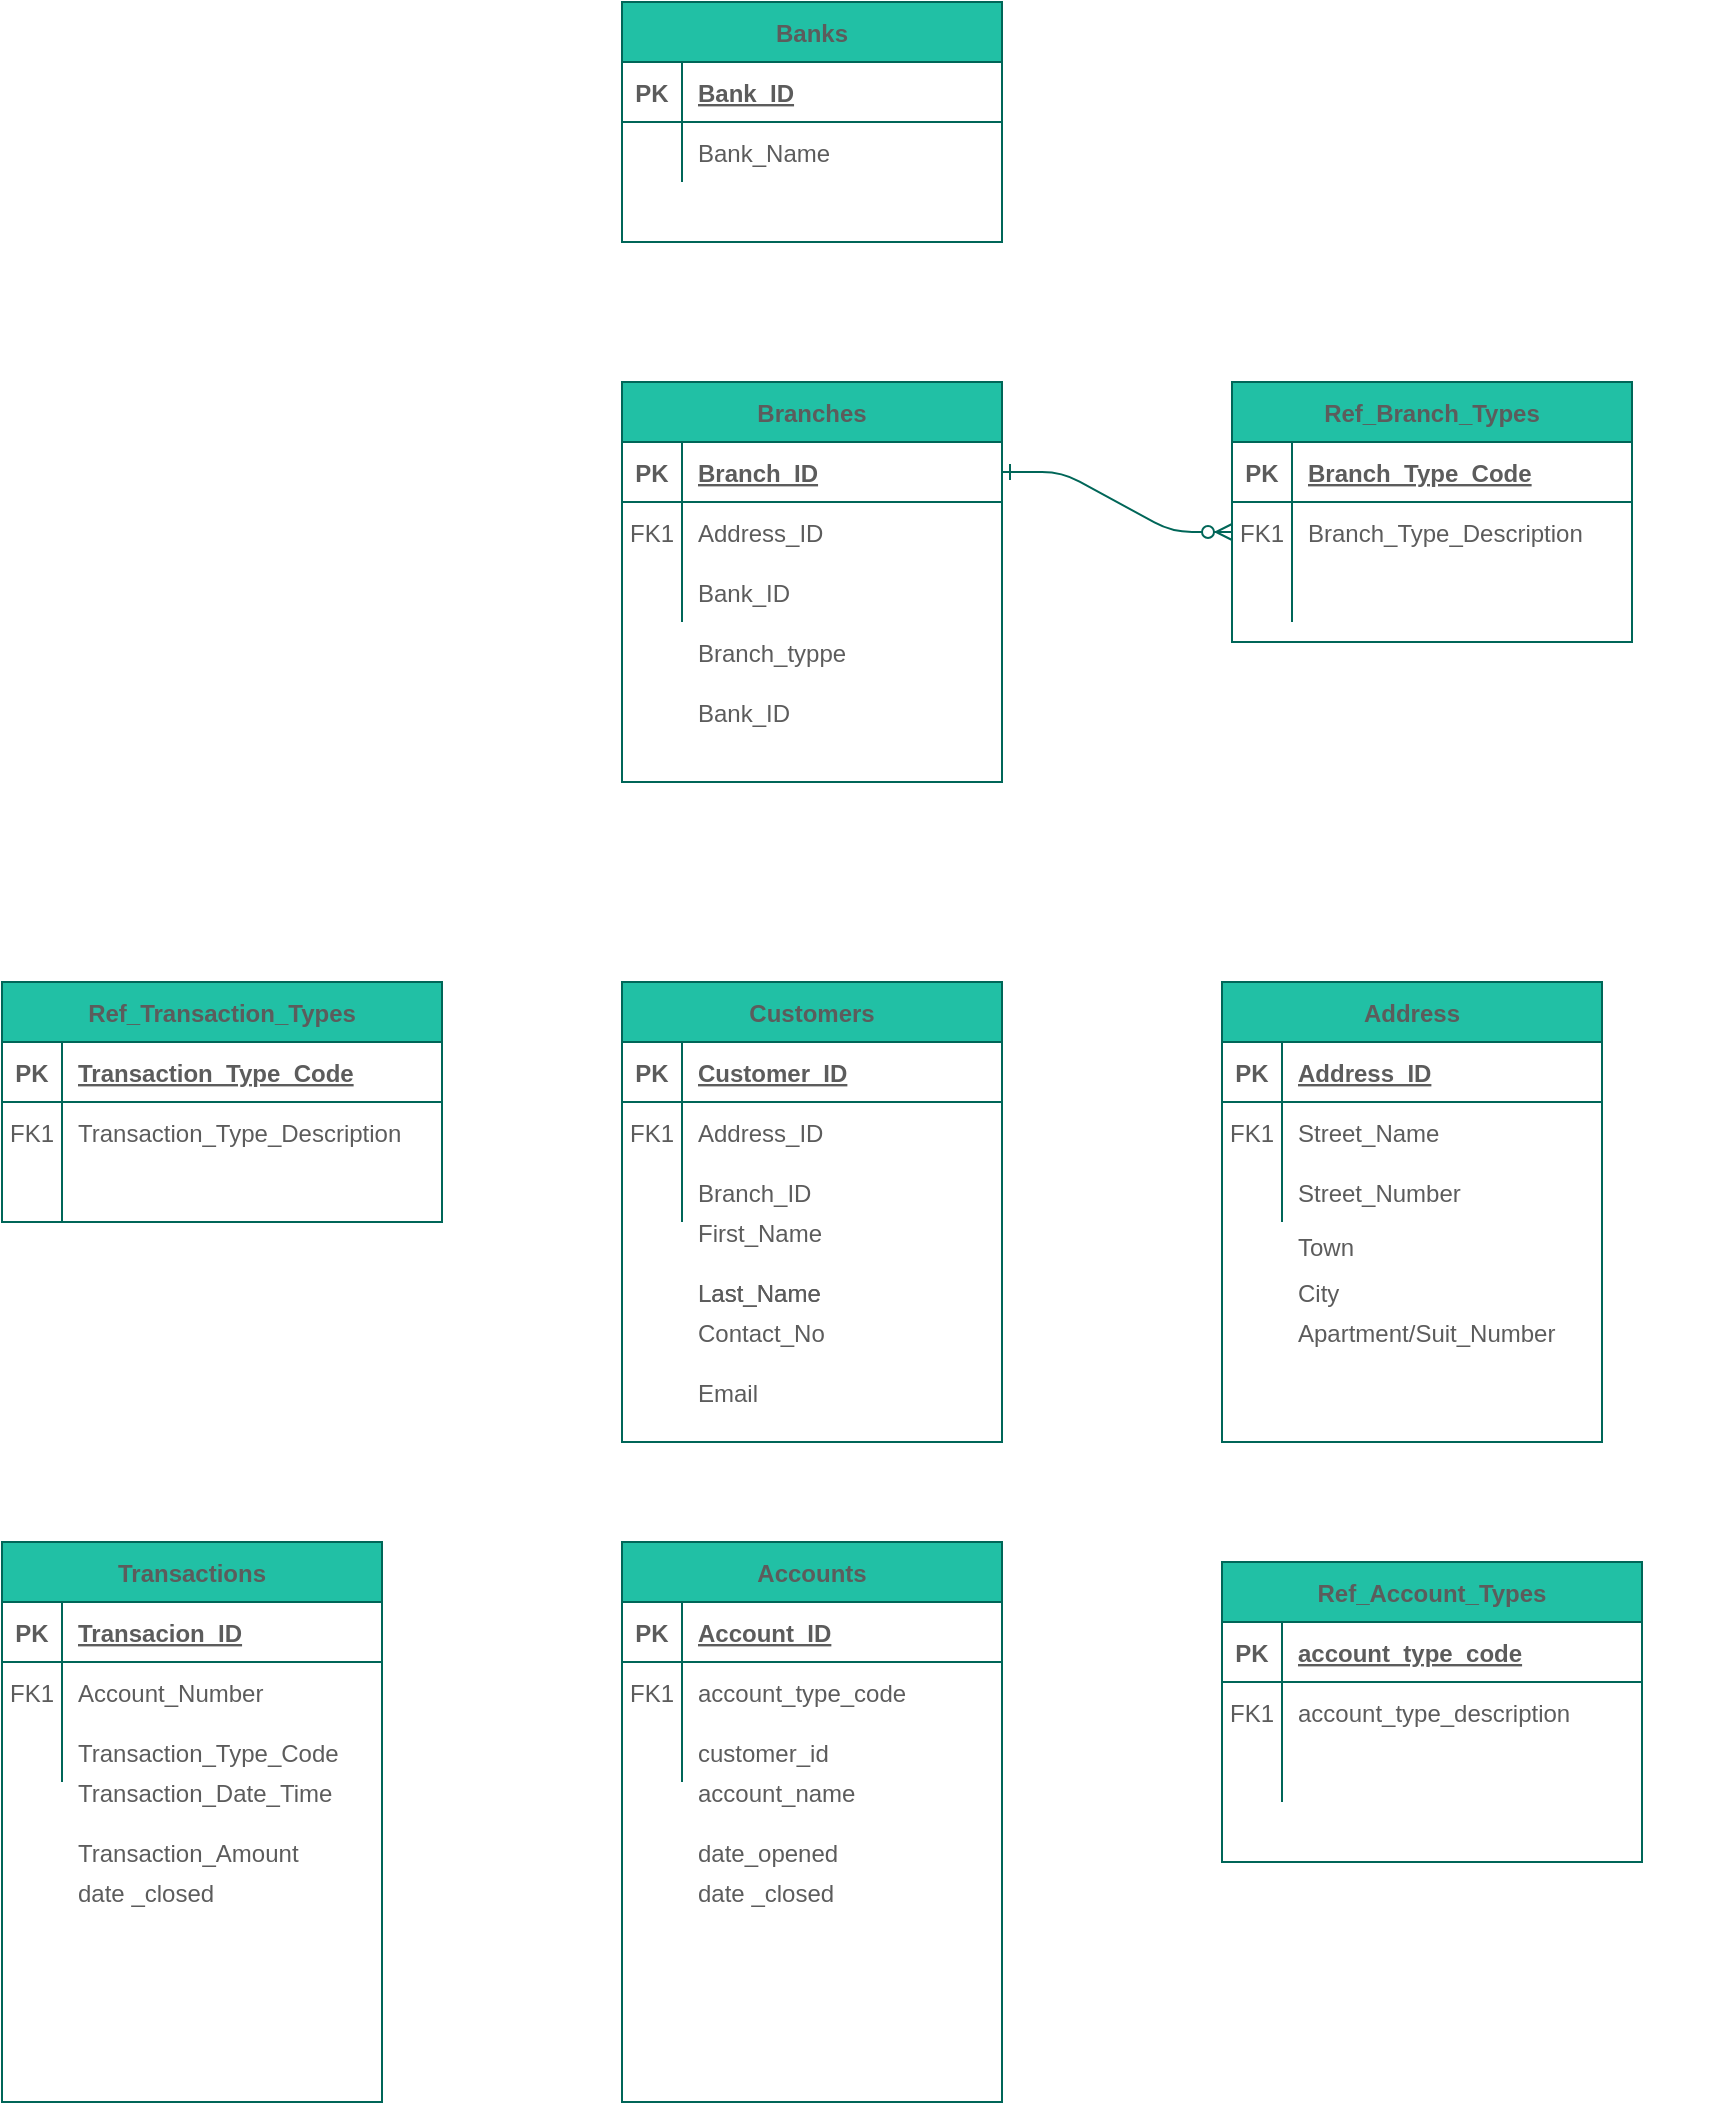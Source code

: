 <mxfile version="14.8.3" type="github">
  <diagram id="R2lEEEUBdFMjLlhIrx00" name="Page-1">
    <mxGraphModel dx="1108" dy="619" grid="1" gridSize="10" guides="1" tooltips="1" connect="1" arrows="1" fold="1" page="1" pageScale="1" pageWidth="850" pageHeight="1100" math="0" shadow="0" extFonts="Permanent Marker^https://fonts.googleapis.com/css?family=Permanent+Marker">
      <root>
        <mxCell id="0" />
        <mxCell id="1" parent="0" />
        <mxCell id="C-vyLk0tnHw3VtMMgP7b-12" value="" style="edgeStyle=entityRelationEdgeStyle;endArrow=ERzeroToMany;startArrow=ERone;endFill=1;startFill=0;strokeColor=#006658;fontColor=#5C5C5C;" parent="1" source="C-vyLk0tnHw3VtMMgP7b-3" target="C-vyLk0tnHw3VtMMgP7b-17" edge="1">
          <mxGeometry width="100" height="100" relative="1" as="geometry">
            <mxPoint x="540" y="140" as="sourcePoint" />
            <mxPoint x="600" y="165" as="targetPoint" />
          </mxGeometry>
        </mxCell>
        <mxCell id="C-vyLk0tnHw3VtMMgP7b-2" value="Branches" style="shape=table;startSize=30;container=1;collapsible=1;childLayout=tableLayout;fixedRows=1;rowLines=0;fontStyle=1;align=center;resizeLast=1;fillColor=#21C0A5;strokeColor=#006658;fontColor=#5C5C5C;" parent="1" vertex="1">
          <mxGeometry x="320" y="210" width="190" height="200" as="geometry" />
        </mxCell>
        <mxCell id="C-vyLk0tnHw3VtMMgP7b-3" value="" style="shape=partialRectangle;collapsible=0;dropTarget=0;pointerEvents=0;fillColor=none;points=[[0,0.5],[1,0.5]];portConstraint=eastwest;top=0;left=0;right=0;bottom=1;strokeColor=#006658;fontColor=#5C5C5C;" parent="C-vyLk0tnHw3VtMMgP7b-2" vertex="1">
          <mxGeometry y="30" width="190" height="30" as="geometry" />
        </mxCell>
        <mxCell id="C-vyLk0tnHw3VtMMgP7b-4" value="PK" style="shape=partialRectangle;overflow=hidden;connectable=0;fillColor=none;top=0;left=0;bottom=0;right=0;fontStyle=1;strokeColor=#006658;fontColor=#5C5C5C;" parent="C-vyLk0tnHw3VtMMgP7b-3" vertex="1">
          <mxGeometry width="30" height="30" as="geometry" />
        </mxCell>
        <mxCell id="C-vyLk0tnHw3VtMMgP7b-5" value="Branch_ID" style="shape=partialRectangle;overflow=hidden;connectable=0;fillColor=none;top=0;left=0;bottom=0;right=0;align=left;spacingLeft=6;fontStyle=5;strokeColor=#006658;fontColor=#5C5C5C;" parent="C-vyLk0tnHw3VtMMgP7b-3" vertex="1">
          <mxGeometry x="30" width="160" height="30" as="geometry" />
        </mxCell>
        <mxCell id="C-vyLk0tnHw3VtMMgP7b-6" value="" style="shape=partialRectangle;collapsible=0;dropTarget=0;pointerEvents=0;fillColor=none;points=[[0,0.5],[1,0.5]];portConstraint=eastwest;top=0;left=0;right=0;bottom=0;strokeColor=#006658;fontColor=#5C5C5C;" parent="C-vyLk0tnHw3VtMMgP7b-2" vertex="1">
          <mxGeometry y="60" width="190" height="30" as="geometry" />
        </mxCell>
        <mxCell id="C-vyLk0tnHw3VtMMgP7b-7" value="FK1" style="shape=partialRectangle;overflow=hidden;connectable=0;fillColor=none;top=0;left=0;bottom=0;right=0;strokeColor=#006658;fontColor=#5C5C5C;" parent="C-vyLk0tnHw3VtMMgP7b-6" vertex="1">
          <mxGeometry width="30" height="30" as="geometry" />
        </mxCell>
        <mxCell id="C-vyLk0tnHw3VtMMgP7b-8" value="Address_ID" style="shape=partialRectangle;overflow=hidden;connectable=0;fillColor=none;top=0;left=0;bottom=0;right=0;align=left;spacingLeft=6;strokeColor=#006658;fontColor=#5C5C5C;" parent="C-vyLk0tnHw3VtMMgP7b-6" vertex="1">
          <mxGeometry x="30" width="160" height="30" as="geometry" />
        </mxCell>
        <mxCell id="C-vyLk0tnHw3VtMMgP7b-9" value="" style="shape=partialRectangle;collapsible=0;dropTarget=0;pointerEvents=0;fillColor=none;points=[[0,0.5],[1,0.5]];portConstraint=eastwest;top=0;left=0;right=0;bottom=0;strokeColor=#006658;fontColor=#5C5C5C;" parent="C-vyLk0tnHw3VtMMgP7b-2" vertex="1">
          <mxGeometry y="90" width="190" height="30" as="geometry" />
        </mxCell>
        <mxCell id="C-vyLk0tnHw3VtMMgP7b-10" value="" style="shape=partialRectangle;overflow=hidden;connectable=0;fillColor=none;top=0;left=0;bottom=0;right=0;strokeColor=#006658;fontColor=#5C5C5C;" parent="C-vyLk0tnHw3VtMMgP7b-9" vertex="1">
          <mxGeometry width="30" height="30" as="geometry" />
        </mxCell>
        <mxCell id="C-vyLk0tnHw3VtMMgP7b-11" value="Bank_ID" style="shape=partialRectangle;overflow=hidden;connectable=0;fillColor=none;top=0;left=0;bottom=0;right=0;align=left;spacingLeft=6;strokeColor=#006658;fontColor=#5C5C5C;" parent="C-vyLk0tnHw3VtMMgP7b-9" vertex="1">
          <mxGeometry x="30" width="160" height="30" as="geometry" />
        </mxCell>
        <mxCell id="C-vyLk0tnHw3VtMMgP7b-13" value="Ref_Branch_Types" style="shape=table;startSize=30;container=1;collapsible=1;childLayout=tableLayout;fixedRows=1;rowLines=0;fontStyle=1;align=center;resizeLast=1;fillColor=#21C0A5;strokeColor=#006658;fontColor=#5C5C5C;" parent="1" vertex="1">
          <mxGeometry x="625" y="210" width="200" height="130" as="geometry">
            <mxRectangle x="450" y="300" width="140" height="30" as="alternateBounds" />
          </mxGeometry>
        </mxCell>
        <mxCell id="C-vyLk0tnHw3VtMMgP7b-14" value="" style="shape=partialRectangle;collapsible=0;dropTarget=0;pointerEvents=0;fillColor=none;points=[[0,0.5],[1,0.5]];portConstraint=eastwest;top=0;left=0;right=0;bottom=1;strokeColor=#006658;fontColor=#5C5C5C;" parent="C-vyLk0tnHw3VtMMgP7b-13" vertex="1">
          <mxGeometry y="30" width="200" height="30" as="geometry" />
        </mxCell>
        <mxCell id="C-vyLk0tnHw3VtMMgP7b-15" value="PK" style="shape=partialRectangle;overflow=hidden;connectable=0;fillColor=none;top=0;left=0;bottom=0;right=0;fontStyle=1;strokeColor=#006658;fontColor=#5C5C5C;" parent="C-vyLk0tnHw3VtMMgP7b-14" vertex="1">
          <mxGeometry width="30" height="30" as="geometry" />
        </mxCell>
        <mxCell id="C-vyLk0tnHw3VtMMgP7b-16" value="Branch_Type_Code" style="shape=partialRectangle;overflow=hidden;connectable=0;fillColor=none;top=0;left=0;bottom=0;right=0;align=left;spacingLeft=6;fontStyle=5;strokeColor=#006658;fontColor=#5C5C5C;" parent="C-vyLk0tnHw3VtMMgP7b-14" vertex="1">
          <mxGeometry x="30" width="170" height="30" as="geometry" />
        </mxCell>
        <mxCell id="C-vyLk0tnHw3VtMMgP7b-17" value="" style="shape=partialRectangle;collapsible=0;dropTarget=0;pointerEvents=0;fillColor=none;points=[[0,0.5],[1,0.5]];portConstraint=eastwest;top=0;left=0;right=0;bottom=0;strokeColor=#006658;fontColor=#5C5C5C;" parent="C-vyLk0tnHw3VtMMgP7b-13" vertex="1">
          <mxGeometry y="60" width="200" height="30" as="geometry" />
        </mxCell>
        <mxCell id="C-vyLk0tnHw3VtMMgP7b-18" value="FK1" style="shape=partialRectangle;overflow=hidden;connectable=0;fillColor=none;top=0;left=0;bottom=0;right=0;strokeColor=#006658;fontColor=#5C5C5C;" parent="C-vyLk0tnHw3VtMMgP7b-17" vertex="1">
          <mxGeometry width="30" height="30" as="geometry" />
        </mxCell>
        <mxCell id="C-vyLk0tnHw3VtMMgP7b-19" value="Branch_Type_Description" style="shape=partialRectangle;overflow=hidden;connectable=0;fillColor=none;top=0;left=0;bottom=0;right=0;align=left;spacingLeft=6;strokeColor=#006658;fontColor=#5C5C5C;" parent="C-vyLk0tnHw3VtMMgP7b-17" vertex="1">
          <mxGeometry x="30" width="170" height="30" as="geometry" />
        </mxCell>
        <mxCell id="C-vyLk0tnHw3VtMMgP7b-20" value="" style="shape=partialRectangle;collapsible=0;dropTarget=0;pointerEvents=0;fillColor=none;points=[[0,0.5],[1,0.5]];portConstraint=eastwest;top=0;left=0;right=0;bottom=0;strokeColor=#006658;fontColor=#5C5C5C;" parent="C-vyLk0tnHw3VtMMgP7b-13" vertex="1">
          <mxGeometry y="90" width="200" height="30" as="geometry" />
        </mxCell>
        <mxCell id="C-vyLk0tnHw3VtMMgP7b-21" value="" style="shape=partialRectangle;overflow=hidden;connectable=0;fillColor=none;top=0;left=0;bottom=0;right=0;strokeColor=#006658;fontColor=#5C5C5C;" parent="C-vyLk0tnHw3VtMMgP7b-20" vertex="1">
          <mxGeometry width="30" height="30" as="geometry" />
        </mxCell>
        <mxCell id="C-vyLk0tnHw3VtMMgP7b-22" value="" style="shape=partialRectangle;overflow=hidden;connectable=0;fillColor=none;top=0;left=0;bottom=0;right=0;align=left;spacingLeft=6;strokeColor=#006658;fontColor=#5C5C5C;" parent="C-vyLk0tnHw3VtMMgP7b-20" vertex="1">
          <mxGeometry x="30" width="170" height="30" as="geometry" />
        </mxCell>
        <mxCell id="C-vyLk0tnHw3VtMMgP7b-23" value="Banks" style="shape=table;startSize=30;container=1;collapsible=1;childLayout=tableLayout;fixedRows=1;rowLines=0;fontStyle=1;align=center;resizeLast=1;fillColor=#21C0A5;strokeColor=#006658;fontColor=#5C5C5C;" parent="1" vertex="1">
          <mxGeometry x="320" y="20" width="190" height="120" as="geometry" />
        </mxCell>
        <mxCell id="C-vyLk0tnHw3VtMMgP7b-24" value="" style="shape=partialRectangle;collapsible=0;dropTarget=0;pointerEvents=0;fillColor=none;points=[[0,0.5],[1,0.5]];portConstraint=eastwest;top=0;left=0;right=0;bottom=1;strokeColor=#006658;fontColor=#5C5C5C;" parent="C-vyLk0tnHw3VtMMgP7b-23" vertex="1">
          <mxGeometry y="30" width="190" height="30" as="geometry" />
        </mxCell>
        <mxCell id="C-vyLk0tnHw3VtMMgP7b-25" value="PK" style="shape=partialRectangle;overflow=hidden;connectable=0;fillColor=none;top=0;left=0;bottom=0;right=0;fontStyle=1;strokeColor=#006658;fontColor=#5C5C5C;" parent="C-vyLk0tnHw3VtMMgP7b-24" vertex="1">
          <mxGeometry width="30" height="30" as="geometry" />
        </mxCell>
        <mxCell id="C-vyLk0tnHw3VtMMgP7b-26" value="Bank_ID" style="shape=partialRectangle;overflow=hidden;connectable=0;fillColor=none;top=0;left=0;bottom=0;right=0;align=left;spacingLeft=6;fontStyle=5;strokeColor=#006658;fontColor=#5C5C5C;" parent="C-vyLk0tnHw3VtMMgP7b-24" vertex="1">
          <mxGeometry x="30" width="160" height="30" as="geometry" />
        </mxCell>
        <mxCell id="C-vyLk0tnHw3VtMMgP7b-27" value="" style="shape=partialRectangle;collapsible=0;dropTarget=0;pointerEvents=0;fillColor=none;points=[[0,0.5],[1,0.5]];portConstraint=eastwest;top=0;left=0;right=0;bottom=0;strokeColor=#006658;fontColor=#5C5C5C;" parent="C-vyLk0tnHw3VtMMgP7b-23" vertex="1">
          <mxGeometry y="60" width="190" height="30" as="geometry" />
        </mxCell>
        <mxCell id="C-vyLk0tnHw3VtMMgP7b-28" value="" style="shape=partialRectangle;overflow=hidden;connectable=0;fillColor=none;top=0;left=0;bottom=0;right=0;strokeColor=#006658;fontColor=#5C5C5C;" parent="C-vyLk0tnHw3VtMMgP7b-27" vertex="1">
          <mxGeometry width="30" height="30" as="geometry" />
        </mxCell>
        <mxCell id="C-vyLk0tnHw3VtMMgP7b-29" value="Bank_Name" style="shape=partialRectangle;overflow=hidden;connectable=0;fillColor=none;top=0;left=0;bottom=0;right=0;align=left;spacingLeft=6;strokeColor=#006658;fontColor=#5C5C5C;" parent="C-vyLk0tnHw3VtMMgP7b-27" vertex="1">
          <mxGeometry x="30" width="160" height="30" as="geometry" />
        </mxCell>
        <mxCell id="_5gXBuXqGcTwK29c_PUP-2" value="Branch_typpe" style="shape=partialRectangle;overflow=hidden;connectable=0;fillColor=none;top=0;left=0;bottom=0;right=0;align=left;spacingLeft=6;strokeColor=#006658;fontColor=#5C5C5C;" vertex="1" parent="1">
          <mxGeometry x="350" y="330" width="220" height="30" as="geometry" />
        </mxCell>
        <mxCell id="_5gXBuXqGcTwK29c_PUP-3" value="Bank_ID" style="shape=partialRectangle;overflow=hidden;connectable=0;fillColor=none;top=0;left=0;bottom=0;right=0;align=left;spacingLeft=6;strokeColor=#006658;fontColor=#5C5C5C;" vertex="1" parent="1">
          <mxGeometry x="350" y="360" width="220" height="30" as="geometry" />
        </mxCell>
        <mxCell id="_5gXBuXqGcTwK29c_PUP-4" value="Customers" style="shape=table;startSize=30;container=1;collapsible=1;childLayout=tableLayout;fixedRows=1;rowLines=0;fontStyle=1;align=center;resizeLast=1;fillColor=#21C0A5;strokeColor=#006658;fontColor=#5C5C5C;" vertex="1" parent="1">
          <mxGeometry x="320" y="510" width="190" height="230" as="geometry" />
        </mxCell>
        <mxCell id="_5gXBuXqGcTwK29c_PUP-5" value="" style="shape=partialRectangle;collapsible=0;dropTarget=0;pointerEvents=0;fillColor=none;points=[[0,0.5],[1,0.5]];portConstraint=eastwest;top=0;left=0;right=0;bottom=1;strokeColor=#006658;fontColor=#5C5C5C;" vertex="1" parent="_5gXBuXqGcTwK29c_PUP-4">
          <mxGeometry y="30" width="190" height="30" as="geometry" />
        </mxCell>
        <mxCell id="_5gXBuXqGcTwK29c_PUP-6" value="PK" style="shape=partialRectangle;overflow=hidden;connectable=0;fillColor=none;top=0;left=0;bottom=0;right=0;fontStyle=1;strokeColor=#006658;fontColor=#5C5C5C;" vertex="1" parent="_5gXBuXqGcTwK29c_PUP-5">
          <mxGeometry width="30" height="30" as="geometry" />
        </mxCell>
        <mxCell id="_5gXBuXqGcTwK29c_PUP-7" value="Customer_ID" style="shape=partialRectangle;overflow=hidden;connectable=0;fillColor=none;top=0;left=0;bottom=0;right=0;align=left;spacingLeft=6;fontStyle=5;strokeColor=#006658;fontColor=#5C5C5C;" vertex="1" parent="_5gXBuXqGcTwK29c_PUP-5">
          <mxGeometry x="30" width="160" height="30" as="geometry" />
        </mxCell>
        <mxCell id="_5gXBuXqGcTwK29c_PUP-8" value="" style="shape=partialRectangle;collapsible=0;dropTarget=0;pointerEvents=0;fillColor=none;points=[[0,0.5],[1,0.5]];portConstraint=eastwest;top=0;left=0;right=0;bottom=0;strokeColor=#006658;fontColor=#5C5C5C;" vertex="1" parent="_5gXBuXqGcTwK29c_PUP-4">
          <mxGeometry y="60" width="190" height="30" as="geometry" />
        </mxCell>
        <mxCell id="_5gXBuXqGcTwK29c_PUP-9" value="FK1" style="shape=partialRectangle;overflow=hidden;connectable=0;fillColor=none;top=0;left=0;bottom=0;right=0;strokeColor=#006658;fontColor=#5C5C5C;" vertex="1" parent="_5gXBuXqGcTwK29c_PUP-8">
          <mxGeometry width="30" height="30" as="geometry" />
        </mxCell>
        <mxCell id="_5gXBuXqGcTwK29c_PUP-10" value="Address_ID" style="shape=partialRectangle;overflow=hidden;connectable=0;fillColor=none;top=0;left=0;bottom=0;right=0;align=left;spacingLeft=6;strokeColor=#006658;fontColor=#5C5C5C;" vertex="1" parent="_5gXBuXqGcTwK29c_PUP-8">
          <mxGeometry x="30" width="160" height="30" as="geometry" />
        </mxCell>
        <mxCell id="_5gXBuXqGcTwK29c_PUP-11" value="" style="shape=partialRectangle;collapsible=0;dropTarget=0;pointerEvents=0;fillColor=none;points=[[0,0.5],[1,0.5]];portConstraint=eastwest;top=0;left=0;right=0;bottom=0;strokeColor=#006658;fontColor=#5C5C5C;" vertex="1" parent="_5gXBuXqGcTwK29c_PUP-4">
          <mxGeometry y="90" width="190" height="30" as="geometry" />
        </mxCell>
        <mxCell id="_5gXBuXqGcTwK29c_PUP-12" value="" style="shape=partialRectangle;overflow=hidden;connectable=0;fillColor=none;top=0;left=0;bottom=0;right=0;strokeColor=#006658;fontColor=#5C5C5C;" vertex="1" parent="_5gXBuXqGcTwK29c_PUP-11">
          <mxGeometry width="30" height="30" as="geometry" />
        </mxCell>
        <mxCell id="_5gXBuXqGcTwK29c_PUP-13" value="Branch_ID" style="shape=partialRectangle;overflow=hidden;connectable=0;fillColor=none;top=0;left=0;bottom=0;right=0;align=left;spacingLeft=6;strokeColor=#006658;fontColor=#5C5C5C;" vertex="1" parent="_5gXBuXqGcTwK29c_PUP-11">
          <mxGeometry x="30" width="160" height="30" as="geometry" />
        </mxCell>
        <mxCell id="_5gXBuXqGcTwK29c_PUP-24" value="First_Name" style="shape=partialRectangle;overflow=hidden;connectable=0;fillColor=none;top=0;left=0;bottom=0;right=0;align=left;spacingLeft=6;strokeColor=#006658;fontColor=#5C5C5C;" vertex="1" parent="1">
          <mxGeometry x="350" y="620" width="220" height="30" as="geometry" />
        </mxCell>
        <mxCell id="_5gXBuXqGcTwK29c_PUP-25" value="Last_Name" style="shape=partialRectangle;overflow=hidden;connectable=0;fillColor=none;top=0;left=0;bottom=0;right=0;align=left;spacingLeft=6;strokeColor=#006658;fontColor=#5C5C5C;" vertex="1" parent="1">
          <mxGeometry x="350" y="650" width="220" height="30" as="geometry" />
        </mxCell>
        <mxCell id="_5gXBuXqGcTwK29c_PUP-26" value="Last_Name" style="shape=partialRectangle;overflow=hidden;connectable=0;fillColor=none;top=0;left=0;bottom=0;right=0;align=left;spacingLeft=6;strokeColor=#006658;fontColor=#5C5C5C;" vertex="1" parent="1">
          <mxGeometry x="350" y="650" width="220" height="30" as="geometry" />
        </mxCell>
        <mxCell id="_5gXBuXqGcTwK29c_PUP-27" value="Contact_No" style="shape=partialRectangle;overflow=hidden;connectable=0;fillColor=none;top=0;left=0;bottom=0;right=0;align=left;spacingLeft=6;strokeColor=#006658;fontColor=#5C5C5C;" vertex="1" parent="1">
          <mxGeometry x="350" y="670" width="220" height="30" as="geometry" />
        </mxCell>
        <mxCell id="_5gXBuXqGcTwK29c_PUP-28" value="Email" style="shape=partialRectangle;overflow=hidden;connectable=0;fillColor=none;top=0;left=0;bottom=0;right=0;align=left;spacingLeft=6;strokeColor=#006658;fontColor=#5C5C5C;" vertex="1" parent="1">
          <mxGeometry x="350" y="700" width="220" height="30" as="geometry" />
        </mxCell>
        <mxCell id="_5gXBuXqGcTwK29c_PUP-30" value="Accounts" style="shape=table;startSize=30;container=1;collapsible=1;childLayout=tableLayout;fixedRows=1;rowLines=0;fontStyle=1;align=center;resizeLast=1;fillColor=#21C0A5;strokeColor=#006658;fontColor=#5C5C5C;" vertex="1" parent="1">
          <mxGeometry x="320" y="790" width="190" height="280" as="geometry" />
        </mxCell>
        <mxCell id="_5gXBuXqGcTwK29c_PUP-31" value="" style="shape=partialRectangle;collapsible=0;dropTarget=0;pointerEvents=0;fillColor=none;points=[[0,0.5],[1,0.5]];portConstraint=eastwest;top=0;left=0;right=0;bottom=1;strokeColor=#006658;fontColor=#5C5C5C;" vertex="1" parent="_5gXBuXqGcTwK29c_PUP-30">
          <mxGeometry y="30" width="190" height="30" as="geometry" />
        </mxCell>
        <mxCell id="_5gXBuXqGcTwK29c_PUP-32" value="PK" style="shape=partialRectangle;overflow=hidden;connectable=0;fillColor=none;top=0;left=0;bottom=0;right=0;fontStyle=1;strokeColor=#006658;fontColor=#5C5C5C;" vertex="1" parent="_5gXBuXqGcTwK29c_PUP-31">
          <mxGeometry width="30" height="30" as="geometry" />
        </mxCell>
        <mxCell id="_5gXBuXqGcTwK29c_PUP-33" value="Account_ID" style="shape=partialRectangle;overflow=hidden;connectable=0;fillColor=none;top=0;left=0;bottom=0;right=0;align=left;spacingLeft=6;fontStyle=5;strokeColor=#006658;fontColor=#5C5C5C;" vertex="1" parent="_5gXBuXqGcTwK29c_PUP-31">
          <mxGeometry x="30" width="160" height="30" as="geometry" />
        </mxCell>
        <mxCell id="_5gXBuXqGcTwK29c_PUP-34" value="" style="shape=partialRectangle;collapsible=0;dropTarget=0;pointerEvents=0;fillColor=none;points=[[0,0.5],[1,0.5]];portConstraint=eastwest;top=0;left=0;right=0;bottom=0;strokeColor=#006658;fontColor=#5C5C5C;" vertex="1" parent="_5gXBuXqGcTwK29c_PUP-30">
          <mxGeometry y="60" width="190" height="30" as="geometry" />
        </mxCell>
        <mxCell id="_5gXBuXqGcTwK29c_PUP-35" value="FK1" style="shape=partialRectangle;overflow=hidden;connectable=0;fillColor=none;top=0;left=0;bottom=0;right=0;strokeColor=#006658;fontColor=#5C5C5C;" vertex="1" parent="_5gXBuXqGcTwK29c_PUP-34">
          <mxGeometry width="30" height="30" as="geometry" />
        </mxCell>
        <mxCell id="_5gXBuXqGcTwK29c_PUP-36" value="account_type_code" style="shape=partialRectangle;overflow=hidden;connectable=0;fillColor=none;top=0;left=0;bottom=0;right=0;align=left;spacingLeft=6;strokeColor=#006658;fontColor=#5C5C5C;" vertex="1" parent="_5gXBuXqGcTwK29c_PUP-34">
          <mxGeometry x="30" width="160" height="30" as="geometry" />
        </mxCell>
        <mxCell id="_5gXBuXqGcTwK29c_PUP-37" value="" style="shape=partialRectangle;collapsible=0;dropTarget=0;pointerEvents=0;fillColor=none;points=[[0,0.5],[1,0.5]];portConstraint=eastwest;top=0;left=0;right=0;bottom=0;strokeColor=#006658;fontColor=#5C5C5C;" vertex="1" parent="_5gXBuXqGcTwK29c_PUP-30">
          <mxGeometry y="90" width="190" height="30" as="geometry" />
        </mxCell>
        <mxCell id="_5gXBuXqGcTwK29c_PUP-38" value="" style="shape=partialRectangle;overflow=hidden;connectable=0;fillColor=none;top=0;left=0;bottom=0;right=0;strokeColor=#006658;fontColor=#5C5C5C;" vertex="1" parent="_5gXBuXqGcTwK29c_PUP-37">
          <mxGeometry width="30" height="30" as="geometry" />
        </mxCell>
        <mxCell id="_5gXBuXqGcTwK29c_PUP-39" value="customer_id" style="shape=partialRectangle;overflow=hidden;connectable=0;fillColor=none;top=0;left=0;bottom=0;right=0;align=left;spacingLeft=6;strokeColor=#006658;fontColor=#5C5C5C;" vertex="1" parent="_5gXBuXqGcTwK29c_PUP-37">
          <mxGeometry x="30" width="160" height="30" as="geometry" />
        </mxCell>
        <mxCell id="_5gXBuXqGcTwK29c_PUP-40" value="account_name" style="shape=partialRectangle;overflow=hidden;connectable=0;fillColor=none;top=0;left=0;bottom=0;right=0;align=left;spacingLeft=6;strokeColor=#006658;fontColor=#5C5C5C;" vertex="1" parent="1">
          <mxGeometry x="350" y="900" width="220" height="30" as="geometry" />
        </mxCell>
        <mxCell id="_5gXBuXqGcTwK29c_PUP-41" value="date_opened" style="shape=partialRectangle;overflow=hidden;connectable=0;fillColor=none;top=0;left=0;bottom=0;right=0;align=left;spacingLeft=6;strokeColor=#006658;fontColor=#5C5C5C;" vertex="1" parent="1">
          <mxGeometry x="350" y="930" width="220" height="30" as="geometry" />
        </mxCell>
        <mxCell id="_5gXBuXqGcTwK29c_PUP-43" value="date _closed" style="shape=partialRectangle;overflow=hidden;connectable=0;fillColor=none;top=0;left=0;bottom=0;right=0;align=left;spacingLeft=6;strokeColor=#006658;fontColor=#5C5C5C;" vertex="1" parent="1">
          <mxGeometry x="350" y="950" width="220" height="30" as="geometry" />
        </mxCell>
        <mxCell id="_5gXBuXqGcTwK29c_PUP-46" value="Ref_Account_Types" style="shape=table;startSize=30;container=1;collapsible=1;childLayout=tableLayout;fixedRows=1;rowLines=0;fontStyle=1;align=center;resizeLast=1;fillColor=#21C0A5;strokeColor=#006658;fontColor=#5C5C5C;" vertex="1" parent="1">
          <mxGeometry x="620" y="800" width="210" height="150" as="geometry" />
        </mxCell>
        <mxCell id="_5gXBuXqGcTwK29c_PUP-47" value="" style="shape=partialRectangle;collapsible=0;dropTarget=0;pointerEvents=0;fillColor=none;points=[[0,0.5],[1,0.5]];portConstraint=eastwest;top=0;left=0;right=0;bottom=1;strokeColor=#006658;fontColor=#5C5C5C;" vertex="1" parent="_5gXBuXqGcTwK29c_PUP-46">
          <mxGeometry y="30" width="210" height="30" as="geometry" />
        </mxCell>
        <mxCell id="_5gXBuXqGcTwK29c_PUP-48" value="PK" style="shape=partialRectangle;overflow=hidden;connectable=0;fillColor=none;top=0;left=0;bottom=0;right=0;fontStyle=1;strokeColor=#006658;fontColor=#5C5C5C;" vertex="1" parent="_5gXBuXqGcTwK29c_PUP-47">
          <mxGeometry width="30" height="30" as="geometry" />
        </mxCell>
        <mxCell id="_5gXBuXqGcTwK29c_PUP-49" value="account_type_code" style="shape=partialRectangle;overflow=hidden;connectable=0;fillColor=none;top=0;left=0;bottom=0;right=0;align=left;spacingLeft=6;fontStyle=5;strokeColor=#006658;fontColor=#5C5C5C;" vertex="1" parent="_5gXBuXqGcTwK29c_PUP-47">
          <mxGeometry x="30" width="180" height="30" as="geometry" />
        </mxCell>
        <mxCell id="_5gXBuXqGcTwK29c_PUP-50" value="" style="shape=partialRectangle;collapsible=0;dropTarget=0;pointerEvents=0;fillColor=none;points=[[0,0.5],[1,0.5]];portConstraint=eastwest;top=0;left=0;right=0;bottom=0;strokeColor=#006658;fontColor=#5C5C5C;" vertex="1" parent="_5gXBuXqGcTwK29c_PUP-46">
          <mxGeometry y="60" width="210" height="30" as="geometry" />
        </mxCell>
        <mxCell id="_5gXBuXqGcTwK29c_PUP-51" value="FK1" style="shape=partialRectangle;overflow=hidden;connectable=0;fillColor=none;top=0;left=0;bottom=0;right=0;strokeColor=#006658;fontColor=#5C5C5C;" vertex="1" parent="_5gXBuXqGcTwK29c_PUP-50">
          <mxGeometry width="30" height="30" as="geometry" />
        </mxCell>
        <mxCell id="_5gXBuXqGcTwK29c_PUP-52" value="account_type_description" style="shape=partialRectangle;overflow=hidden;connectable=0;fillColor=none;top=0;left=0;bottom=0;right=0;align=left;spacingLeft=6;strokeColor=#006658;fontColor=#5C5C5C;" vertex="1" parent="_5gXBuXqGcTwK29c_PUP-50">
          <mxGeometry x="30" width="180" height="30" as="geometry" />
        </mxCell>
        <mxCell id="_5gXBuXqGcTwK29c_PUP-53" value="" style="shape=partialRectangle;collapsible=0;dropTarget=0;pointerEvents=0;fillColor=none;points=[[0,0.5],[1,0.5]];portConstraint=eastwest;top=0;left=0;right=0;bottom=0;strokeColor=#006658;fontColor=#5C5C5C;" vertex="1" parent="_5gXBuXqGcTwK29c_PUP-46">
          <mxGeometry y="90" width="210" height="30" as="geometry" />
        </mxCell>
        <mxCell id="_5gXBuXqGcTwK29c_PUP-54" value="" style="shape=partialRectangle;overflow=hidden;connectable=0;fillColor=none;top=0;left=0;bottom=0;right=0;strokeColor=#006658;fontColor=#5C5C5C;" vertex="1" parent="_5gXBuXqGcTwK29c_PUP-53">
          <mxGeometry width="30" height="30" as="geometry" />
        </mxCell>
        <mxCell id="_5gXBuXqGcTwK29c_PUP-55" value="" style="shape=partialRectangle;overflow=hidden;connectable=0;fillColor=none;top=0;left=0;bottom=0;right=0;align=left;spacingLeft=6;strokeColor=#006658;fontColor=#5C5C5C;" vertex="1" parent="_5gXBuXqGcTwK29c_PUP-53">
          <mxGeometry x="30" width="180" height="30" as="geometry" />
        </mxCell>
        <mxCell id="_5gXBuXqGcTwK29c_PUP-60" value="Transactions" style="shape=table;startSize=30;container=1;collapsible=1;childLayout=tableLayout;fixedRows=1;rowLines=0;fontStyle=1;align=center;resizeLast=1;fillColor=#21C0A5;strokeColor=#006658;fontColor=#5C5C5C;" vertex="1" parent="1">
          <mxGeometry x="10" y="790" width="190" height="280" as="geometry" />
        </mxCell>
        <mxCell id="_5gXBuXqGcTwK29c_PUP-61" value="" style="shape=partialRectangle;collapsible=0;dropTarget=0;pointerEvents=0;fillColor=none;points=[[0,0.5],[1,0.5]];portConstraint=eastwest;top=0;left=0;right=0;bottom=1;strokeColor=#006658;fontColor=#5C5C5C;" vertex="1" parent="_5gXBuXqGcTwK29c_PUP-60">
          <mxGeometry y="30" width="190" height="30" as="geometry" />
        </mxCell>
        <mxCell id="_5gXBuXqGcTwK29c_PUP-62" value="PK" style="shape=partialRectangle;overflow=hidden;connectable=0;fillColor=none;top=0;left=0;bottom=0;right=0;fontStyle=1;strokeColor=#006658;fontColor=#5C5C5C;" vertex="1" parent="_5gXBuXqGcTwK29c_PUP-61">
          <mxGeometry width="30" height="30" as="geometry" />
        </mxCell>
        <mxCell id="_5gXBuXqGcTwK29c_PUP-63" value="Transacion_ID" style="shape=partialRectangle;overflow=hidden;connectable=0;fillColor=none;top=0;left=0;bottom=0;right=0;align=left;spacingLeft=6;fontStyle=5;strokeColor=#006658;fontColor=#5C5C5C;" vertex="1" parent="_5gXBuXqGcTwK29c_PUP-61">
          <mxGeometry x="30" width="160" height="30" as="geometry" />
        </mxCell>
        <mxCell id="_5gXBuXqGcTwK29c_PUP-64" value="" style="shape=partialRectangle;collapsible=0;dropTarget=0;pointerEvents=0;fillColor=none;points=[[0,0.5],[1,0.5]];portConstraint=eastwest;top=0;left=0;right=0;bottom=0;strokeColor=#006658;fontColor=#5C5C5C;" vertex="1" parent="_5gXBuXqGcTwK29c_PUP-60">
          <mxGeometry y="60" width="190" height="30" as="geometry" />
        </mxCell>
        <mxCell id="_5gXBuXqGcTwK29c_PUP-65" value="FK1" style="shape=partialRectangle;overflow=hidden;connectable=0;fillColor=none;top=0;left=0;bottom=0;right=0;strokeColor=#006658;fontColor=#5C5C5C;" vertex="1" parent="_5gXBuXqGcTwK29c_PUP-64">
          <mxGeometry width="30" height="30" as="geometry" />
        </mxCell>
        <mxCell id="_5gXBuXqGcTwK29c_PUP-66" value="Account_Number" style="shape=partialRectangle;overflow=hidden;connectable=0;fillColor=none;top=0;left=0;bottom=0;right=0;align=left;spacingLeft=6;strokeColor=#006658;fontColor=#5C5C5C;" vertex="1" parent="_5gXBuXqGcTwK29c_PUP-64">
          <mxGeometry x="30" width="160" height="30" as="geometry" />
        </mxCell>
        <mxCell id="_5gXBuXqGcTwK29c_PUP-67" value="" style="shape=partialRectangle;collapsible=0;dropTarget=0;pointerEvents=0;fillColor=none;points=[[0,0.5],[1,0.5]];portConstraint=eastwest;top=0;left=0;right=0;bottom=0;strokeColor=#006658;fontColor=#5C5C5C;" vertex="1" parent="_5gXBuXqGcTwK29c_PUP-60">
          <mxGeometry y="90" width="190" height="30" as="geometry" />
        </mxCell>
        <mxCell id="_5gXBuXqGcTwK29c_PUP-68" value="" style="shape=partialRectangle;overflow=hidden;connectable=0;fillColor=none;top=0;left=0;bottom=0;right=0;strokeColor=#006658;fontColor=#5C5C5C;" vertex="1" parent="_5gXBuXqGcTwK29c_PUP-67">
          <mxGeometry width="30" height="30" as="geometry" />
        </mxCell>
        <mxCell id="_5gXBuXqGcTwK29c_PUP-69" value="Transaction_Type_Code" style="shape=partialRectangle;overflow=hidden;connectable=0;fillColor=none;top=0;left=0;bottom=0;right=0;align=left;spacingLeft=6;strokeColor=#006658;fontColor=#5C5C5C;" vertex="1" parent="_5gXBuXqGcTwK29c_PUP-67">
          <mxGeometry x="30" width="160" height="30" as="geometry" />
        </mxCell>
        <mxCell id="_5gXBuXqGcTwK29c_PUP-70" value="Transaction_Date_Time" style="shape=partialRectangle;overflow=hidden;connectable=0;fillColor=none;top=0;left=0;bottom=0;right=0;align=left;spacingLeft=6;strokeColor=#006658;fontColor=#5C5C5C;" vertex="1" parent="1">
          <mxGeometry x="40" y="900" width="220" height="30" as="geometry" />
        </mxCell>
        <mxCell id="_5gXBuXqGcTwK29c_PUP-71" value="Transaction_Amount" style="shape=partialRectangle;overflow=hidden;connectable=0;fillColor=none;top=0;left=0;bottom=0;right=0;align=left;spacingLeft=6;strokeColor=#006658;fontColor=#5C5C5C;" vertex="1" parent="1">
          <mxGeometry x="40" y="930" width="220" height="30" as="geometry" />
        </mxCell>
        <mxCell id="_5gXBuXqGcTwK29c_PUP-72" value="date _closed" style="shape=partialRectangle;overflow=hidden;connectable=0;fillColor=none;top=0;left=0;bottom=0;right=0;align=left;spacingLeft=6;strokeColor=#006658;fontColor=#5C5C5C;" vertex="1" parent="1">
          <mxGeometry x="40" y="950" width="220" height="30" as="geometry" />
        </mxCell>
        <mxCell id="_5gXBuXqGcTwK29c_PUP-73" value="Ref_Transaction_Types" style="shape=table;startSize=30;container=1;collapsible=1;childLayout=tableLayout;fixedRows=1;rowLines=0;fontStyle=1;align=center;resizeLast=1;fillColor=#21C0A5;strokeColor=#006658;fontColor=#5C5C5C;" vertex="1" parent="1">
          <mxGeometry x="10" y="510" width="220" height="120" as="geometry" />
        </mxCell>
        <mxCell id="_5gXBuXqGcTwK29c_PUP-74" value="" style="shape=partialRectangle;collapsible=0;dropTarget=0;pointerEvents=0;fillColor=none;points=[[0,0.5],[1,0.5]];portConstraint=eastwest;top=0;left=0;right=0;bottom=1;strokeColor=#006658;fontColor=#5C5C5C;" vertex="1" parent="_5gXBuXqGcTwK29c_PUP-73">
          <mxGeometry y="30" width="220" height="30" as="geometry" />
        </mxCell>
        <mxCell id="_5gXBuXqGcTwK29c_PUP-75" value="PK" style="shape=partialRectangle;overflow=hidden;connectable=0;fillColor=none;top=0;left=0;bottom=0;right=0;fontStyle=1;strokeColor=#006658;fontColor=#5C5C5C;" vertex="1" parent="_5gXBuXqGcTwK29c_PUP-74">
          <mxGeometry width="30" height="30" as="geometry" />
        </mxCell>
        <mxCell id="_5gXBuXqGcTwK29c_PUP-76" value="Transaction_Type_Code" style="shape=partialRectangle;overflow=hidden;connectable=0;fillColor=none;top=0;left=0;bottom=0;right=0;align=left;spacingLeft=6;fontStyle=5;strokeColor=#006658;fontColor=#5C5C5C;" vertex="1" parent="_5gXBuXqGcTwK29c_PUP-74">
          <mxGeometry x="30" width="190" height="30" as="geometry" />
        </mxCell>
        <mxCell id="_5gXBuXqGcTwK29c_PUP-77" value="" style="shape=partialRectangle;collapsible=0;dropTarget=0;pointerEvents=0;fillColor=none;points=[[0,0.5],[1,0.5]];portConstraint=eastwest;top=0;left=0;right=0;bottom=0;strokeColor=#006658;fontColor=#5C5C5C;" vertex="1" parent="_5gXBuXqGcTwK29c_PUP-73">
          <mxGeometry y="60" width="220" height="30" as="geometry" />
        </mxCell>
        <mxCell id="_5gXBuXqGcTwK29c_PUP-78" value="FK1" style="shape=partialRectangle;overflow=hidden;connectable=0;fillColor=none;top=0;left=0;bottom=0;right=0;strokeColor=#006658;fontColor=#5C5C5C;" vertex="1" parent="_5gXBuXqGcTwK29c_PUP-77">
          <mxGeometry width="30" height="30" as="geometry" />
        </mxCell>
        <mxCell id="_5gXBuXqGcTwK29c_PUP-79" value="Transaction_Type_Description" style="shape=partialRectangle;overflow=hidden;connectable=0;fillColor=none;top=0;left=0;bottom=0;right=0;align=left;spacingLeft=6;strokeColor=#006658;fontColor=#5C5C5C;" vertex="1" parent="_5gXBuXqGcTwK29c_PUP-77">
          <mxGeometry x="30" width="190" height="30" as="geometry" />
        </mxCell>
        <mxCell id="_5gXBuXqGcTwK29c_PUP-80" value="" style="shape=partialRectangle;collapsible=0;dropTarget=0;pointerEvents=0;fillColor=none;points=[[0,0.5],[1,0.5]];portConstraint=eastwest;top=0;left=0;right=0;bottom=0;strokeColor=#006658;fontColor=#5C5C5C;" vertex="1" parent="_5gXBuXqGcTwK29c_PUP-73">
          <mxGeometry y="90" width="220" height="30" as="geometry" />
        </mxCell>
        <mxCell id="_5gXBuXqGcTwK29c_PUP-81" value="" style="shape=partialRectangle;overflow=hidden;connectable=0;fillColor=none;top=0;left=0;bottom=0;right=0;strokeColor=#006658;fontColor=#5C5C5C;" vertex="1" parent="_5gXBuXqGcTwK29c_PUP-80">
          <mxGeometry width="30" height="30" as="geometry" />
        </mxCell>
        <mxCell id="_5gXBuXqGcTwK29c_PUP-82" value="" style="shape=partialRectangle;overflow=hidden;connectable=0;fillColor=none;top=0;left=0;bottom=0;right=0;align=left;spacingLeft=6;strokeColor=#006658;fontColor=#5C5C5C;" vertex="1" parent="_5gXBuXqGcTwK29c_PUP-80">
          <mxGeometry x="30" width="190" height="30" as="geometry" />
        </mxCell>
        <mxCell id="_5gXBuXqGcTwK29c_PUP-88" value="Address" style="shape=table;startSize=30;container=1;collapsible=1;childLayout=tableLayout;fixedRows=1;rowLines=0;fontStyle=1;align=center;resizeLast=1;fillColor=#21C0A5;strokeColor=#006658;fontColor=#5C5C5C;" vertex="1" parent="1">
          <mxGeometry x="620" y="510" width="190" height="230" as="geometry" />
        </mxCell>
        <mxCell id="_5gXBuXqGcTwK29c_PUP-89" value="" style="shape=partialRectangle;collapsible=0;dropTarget=0;pointerEvents=0;fillColor=none;points=[[0,0.5],[1,0.5]];portConstraint=eastwest;top=0;left=0;right=0;bottom=1;strokeColor=#006658;fontColor=#5C5C5C;" vertex="1" parent="_5gXBuXqGcTwK29c_PUP-88">
          <mxGeometry y="30" width="190" height="30" as="geometry" />
        </mxCell>
        <mxCell id="_5gXBuXqGcTwK29c_PUP-90" value="PK" style="shape=partialRectangle;overflow=hidden;connectable=0;fillColor=none;top=0;left=0;bottom=0;right=0;fontStyle=1;strokeColor=#006658;fontColor=#5C5C5C;" vertex="1" parent="_5gXBuXqGcTwK29c_PUP-89">
          <mxGeometry width="30" height="30" as="geometry" />
        </mxCell>
        <mxCell id="_5gXBuXqGcTwK29c_PUP-91" value="Address_ID" style="shape=partialRectangle;overflow=hidden;connectable=0;fillColor=none;top=0;left=0;bottom=0;right=0;align=left;spacingLeft=6;fontStyle=5;strokeColor=#006658;fontColor=#5C5C5C;" vertex="1" parent="_5gXBuXqGcTwK29c_PUP-89">
          <mxGeometry x="30" width="160" height="30" as="geometry" />
        </mxCell>
        <mxCell id="_5gXBuXqGcTwK29c_PUP-92" value="" style="shape=partialRectangle;collapsible=0;dropTarget=0;pointerEvents=0;fillColor=none;points=[[0,0.5],[1,0.5]];portConstraint=eastwest;top=0;left=0;right=0;bottom=0;strokeColor=#006658;fontColor=#5C5C5C;" vertex="1" parent="_5gXBuXqGcTwK29c_PUP-88">
          <mxGeometry y="60" width="190" height="30" as="geometry" />
        </mxCell>
        <mxCell id="_5gXBuXqGcTwK29c_PUP-93" value="FK1" style="shape=partialRectangle;overflow=hidden;connectable=0;fillColor=none;top=0;left=0;bottom=0;right=0;strokeColor=#006658;fontColor=#5C5C5C;" vertex="1" parent="_5gXBuXqGcTwK29c_PUP-92">
          <mxGeometry width="30" height="30" as="geometry" />
        </mxCell>
        <mxCell id="_5gXBuXqGcTwK29c_PUP-94" value="Street_Name" style="shape=partialRectangle;overflow=hidden;connectable=0;fillColor=none;top=0;left=0;bottom=0;right=0;align=left;spacingLeft=6;strokeColor=#006658;fontColor=#5C5C5C;" vertex="1" parent="_5gXBuXqGcTwK29c_PUP-92">
          <mxGeometry x="30" width="160" height="30" as="geometry" />
        </mxCell>
        <mxCell id="_5gXBuXqGcTwK29c_PUP-95" value="" style="shape=partialRectangle;collapsible=0;dropTarget=0;pointerEvents=0;fillColor=none;points=[[0,0.5],[1,0.5]];portConstraint=eastwest;top=0;left=0;right=0;bottom=0;strokeColor=#006658;fontColor=#5C5C5C;" vertex="1" parent="_5gXBuXqGcTwK29c_PUP-88">
          <mxGeometry y="90" width="190" height="30" as="geometry" />
        </mxCell>
        <mxCell id="_5gXBuXqGcTwK29c_PUP-96" value="" style="shape=partialRectangle;overflow=hidden;connectable=0;fillColor=none;top=0;left=0;bottom=0;right=0;strokeColor=#006658;fontColor=#5C5C5C;" vertex="1" parent="_5gXBuXqGcTwK29c_PUP-95">
          <mxGeometry width="30" height="30" as="geometry" />
        </mxCell>
        <mxCell id="_5gXBuXqGcTwK29c_PUP-97" value="Street_Number" style="shape=partialRectangle;overflow=hidden;connectable=0;fillColor=none;top=0;left=0;bottom=0;right=0;align=left;spacingLeft=6;strokeColor=#006658;fontColor=#5C5C5C;" vertex="1" parent="_5gXBuXqGcTwK29c_PUP-95">
          <mxGeometry x="30" width="160" height="30" as="geometry" />
        </mxCell>
        <mxCell id="_5gXBuXqGcTwK29c_PUP-98" value="&#xa;Town" style="shape=partialRectangle;overflow=hidden;connectable=0;fillColor=none;top=0;left=0;bottom=0;right=0;align=left;spacingLeft=6;strokeColor=#006658;fontColor=#5C5C5C;" vertex="1" parent="1">
          <mxGeometry x="650" y="620" width="220" height="30" as="geometry" />
        </mxCell>
        <mxCell id="_5gXBuXqGcTwK29c_PUP-99" value="City" style="shape=partialRectangle;overflow=hidden;connectable=0;fillColor=none;top=0;left=0;bottom=0;right=0;align=left;spacingLeft=6;strokeColor=#006658;fontColor=#5C5C5C;" vertex="1" parent="1">
          <mxGeometry x="650" y="650" width="220" height="30" as="geometry" />
        </mxCell>
        <mxCell id="_5gXBuXqGcTwK29c_PUP-101" value="Apartment/Suit_Number" style="shape=partialRectangle;overflow=hidden;connectable=0;fillColor=none;top=0;left=0;bottom=0;right=0;align=left;spacingLeft=6;strokeColor=#006658;fontColor=#5C5C5C;" vertex="1" parent="1">
          <mxGeometry x="650" y="670" width="220" height="30" as="geometry" />
        </mxCell>
      </root>
    </mxGraphModel>
  </diagram>
</mxfile>
